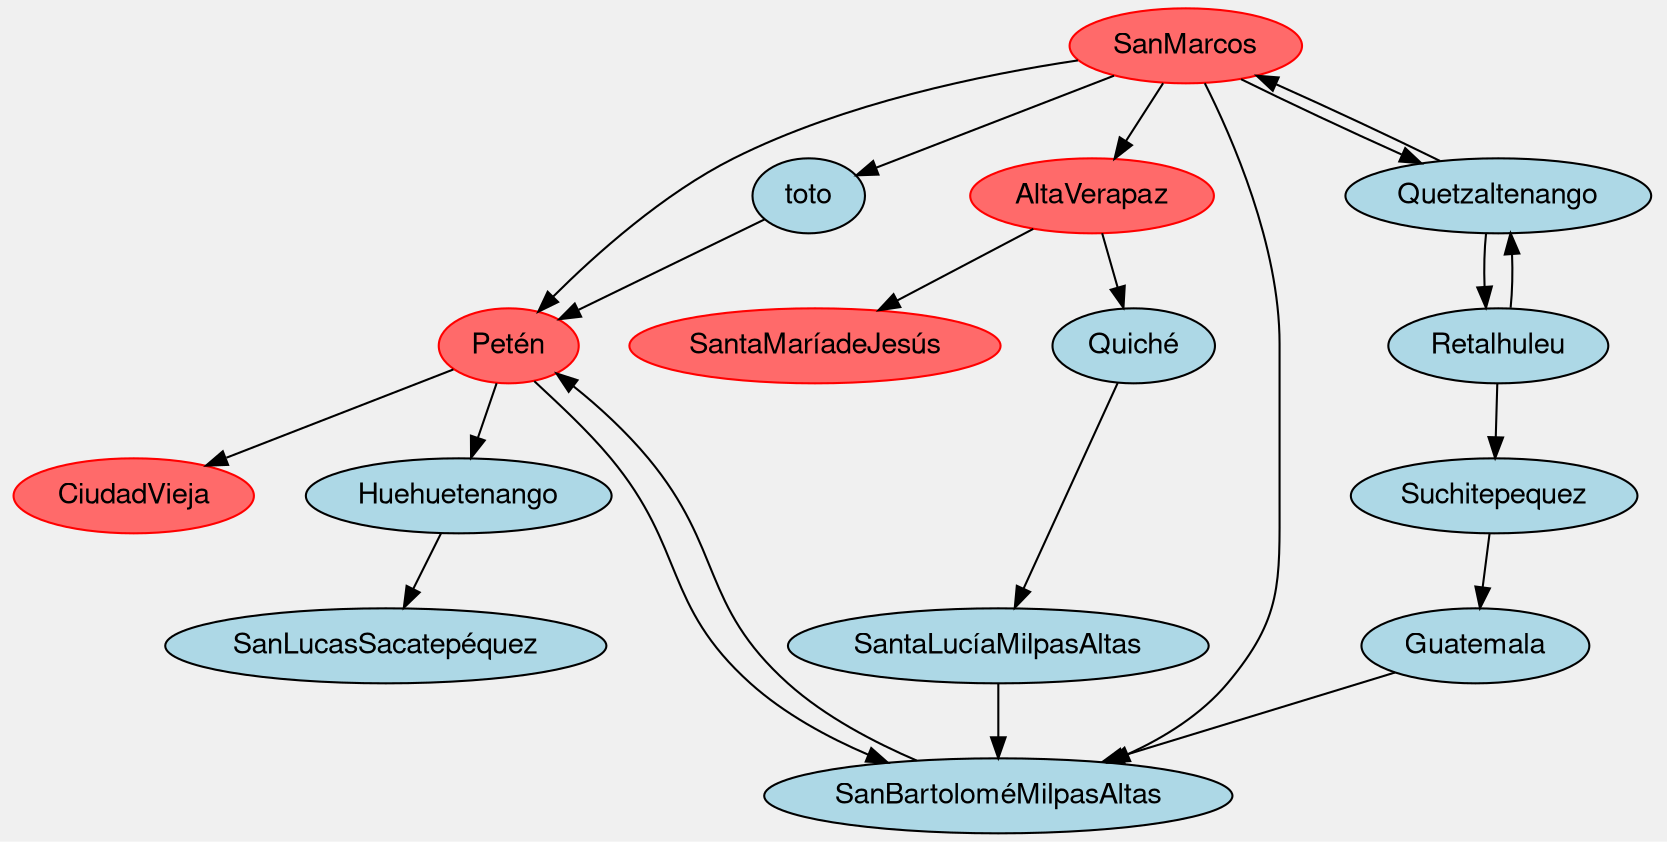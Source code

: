 digraph G { 
 fontname="Helvetica,Arial,sans-serif"
    bgcolor="#f0f0f0";
    node [fontname="Helvetica,Arial,sans-serif"];
    edge [fontname="Helvetica,Arial,sans-serif"];
    graph [ratio=0.5];
node [shape = oval, color=red style=filled, fillcolor=indianred1];CiudadVieja Petén SanMarcos AltaVerapaz SantaMaríadeJesús ; 
 node [shape = oval color=black style=filled fillcolor=lightblue]AltaVerapaz ->  {SantaMaríadeJesús  Quiché  } 
 SantaMaríadeJesús ->  {} 
 Petén ->  {CiudadVieja  Huehuetenango  SanBartoloméMilpasAltas  } 
 CiudadVieja ->  {} 
 Quetzaltenango ->  {Retalhuleu  SanMarcos  } 
 Retalhuleu ->  {Quetzaltenango  Suchitepequez  } 
 SanMarcos ->  {Quetzaltenango  SanBartoloméMilpasAltas  AltaVerapaz  Petén  toto  } 
 Suchitepequez ->  {Guatemala  } 
 Guatemala ->  {SanBartoloméMilpasAltas  } 
 SanBartoloméMilpasAltas ->  {Petén  } 
 Huehuetenango ->  {SanLucasSacatepéquez  } 
 SanLucasSacatepéquez ->  {} 
 Quiché ->  {SantaLucíaMilpasAltas  } 
 SantaLucíaMilpasAltas ->  {SanBartoloméMilpasAltas  } 
 toto ->  {Petén  } 
 }
